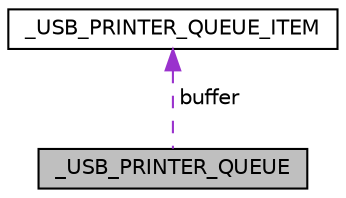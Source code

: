 digraph "_USB_PRINTER_QUEUE"
{
  edge [fontname="Helvetica",fontsize="10",labelfontname="Helvetica",labelfontsize="10"];
  node [fontname="Helvetica",fontsize="10",shape=record];
  Node1 [label="_USB_PRINTER_QUEUE",height=0.2,width=0.4,color="black", fillcolor="grey75", style="filled", fontcolor="black"];
  Node2 -> Node1 [dir="back",color="darkorchid3",fontsize="10",style="dashed",label=" buffer" ,fontname="Helvetica"];
  Node2 [label="_USB_PRINTER_QUEUE_ITEM",height=0.2,width=0.4,color="black", fillcolor="white", style="filled",URL="$struct___u_s_b___p_r_i_n_t_e_r___q_u_e_u_e___i_t_e_m.html"];
}
